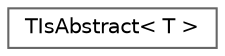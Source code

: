 digraph "Graphical Class Hierarchy"
{
 // INTERACTIVE_SVG=YES
 // LATEX_PDF_SIZE
  bgcolor="transparent";
  edge [fontname=Helvetica,fontsize=10,labelfontname=Helvetica,labelfontsize=10];
  node [fontname=Helvetica,fontsize=10,shape=box,height=0.2,width=0.4];
  rankdir="LR";
  Node0 [id="Node000000",label="TIsAbstract\< T \>",height=0.2,width=0.4,color="grey40", fillcolor="white", style="filled",URL="$d5/d30/structTIsAbstract.html",tooltip="Traits class which tests if a type is abstract."];
}
